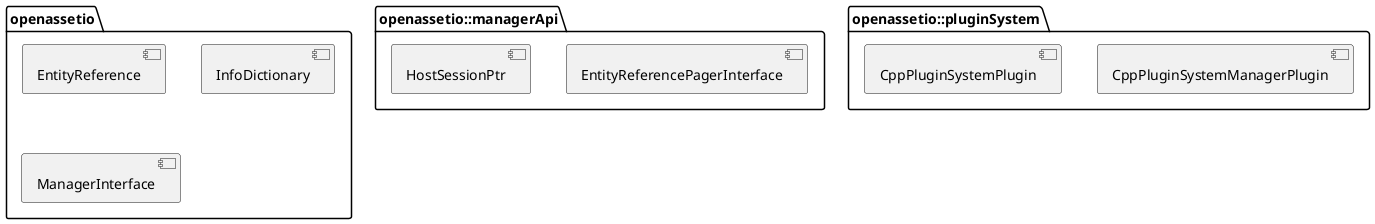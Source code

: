 @startuml
package "openassetio" {
  [EntityReference]
  [InfoDictionary]
  [ManagerInterface]
}

package "openassetio::managerApi" {
  [EntityReferencePagerInterface]
  [HostSessionPtr]
}

package "openassetio::pluginSystem" {
  [CppPluginSystemManagerPlugin]
  [CppPluginSystemPlugin]
}
@enduml
